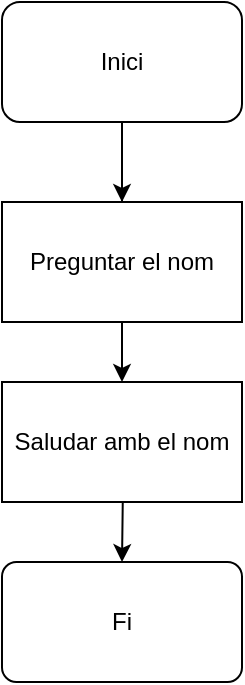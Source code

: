 <mxfile version="20.3.0"><diagram id="ehvCzWHMK5ZXKAAsmYax" name="Page-1"><mxGraphModel dx="813" dy="428" grid="1" gridSize="10" guides="1" tooltips="1" connect="1" arrows="1" fold="1" page="1" pageScale="1" pageWidth="827" pageHeight="1169" math="0" shadow="0"><root><mxCell id="0"/><mxCell id="1" parent="0"/><mxCell id="ctj1WZmTq4Gt_A9nmky2-9" value="" style="edgeStyle=orthogonalEdgeStyle;rounded=0;orthogonalLoop=1;jettySize=auto;html=1;" edge="1" parent="1" source="ctj1WZmTq4Gt_A9nmky2-1"><mxGeometry relative="1" as="geometry"><mxPoint x="414" y="140" as="targetPoint"/></mxGeometry></mxCell><mxCell id="ctj1WZmTq4Gt_A9nmky2-15" value="" style="edgeStyle=orthogonalEdgeStyle;rounded=0;orthogonalLoop=1;jettySize=auto;html=1;" edge="1" parent="1" source="ctj1WZmTq4Gt_A9nmky2-1" target="ctj1WZmTq4Gt_A9nmky2-14"><mxGeometry relative="1" as="geometry"/></mxCell><mxCell id="ctj1WZmTq4Gt_A9nmky2-1" value="&lt;div&gt;Inici&lt;/div&gt;" style="rounded=1;whiteSpace=wrap;html=1;" vertex="1" parent="1"><mxGeometry x="354" width="120" height="60" as="geometry"/></mxCell><mxCell id="ctj1WZmTq4Gt_A9nmky2-12" value="" style="edgeStyle=orthogonalEdgeStyle;rounded=0;orthogonalLoop=1;jettySize=auto;html=1;" edge="1" parent="1" target="ctj1WZmTq4Gt_A9nmky2-11"><mxGeometry relative="1" as="geometry"><mxPoint x="414" y="200" as="sourcePoint"/></mxGeometry></mxCell><mxCell id="ctj1WZmTq4Gt_A9nmky2-11" value="Fi" style="whiteSpace=wrap;html=1;rounded=1;arcSize=12;" vertex="1" parent="1"><mxGeometry x="354" y="280" width="120" height="60" as="geometry"/></mxCell><mxCell id="ctj1WZmTq4Gt_A9nmky2-17" value="" style="edgeStyle=orthogonalEdgeStyle;rounded=0;orthogonalLoop=1;jettySize=auto;html=1;" edge="1" parent="1" source="ctj1WZmTq4Gt_A9nmky2-14" target="ctj1WZmTq4Gt_A9nmky2-16"><mxGeometry relative="1" as="geometry"/></mxCell><mxCell id="ctj1WZmTq4Gt_A9nmky2-14" value="&lt;div&gt;Preguntar el nom&lt;/div&gt;" style="whiteSpace=wrap;html=1;rounded=1;arcSize=0;" vertex="1" parent="1"><mxGeometry x="354" y="100" width="120" height="60" as="geometry"/></mxCell><mxCell id="ctj1WZmTq4Gt_A9nmky2-16" value="&lt;div&gt;Saludar amb el nom&lt;/div&gt;" style="whiteSpace=wrap;html=1;rounded=1;arcSize=0;" vertex="1" parent="1"><mxGeometry x="354" y="190" width="120" height="60" as="geometry"/></mxCell></root></mxGraphModel></diagram></mxfile>